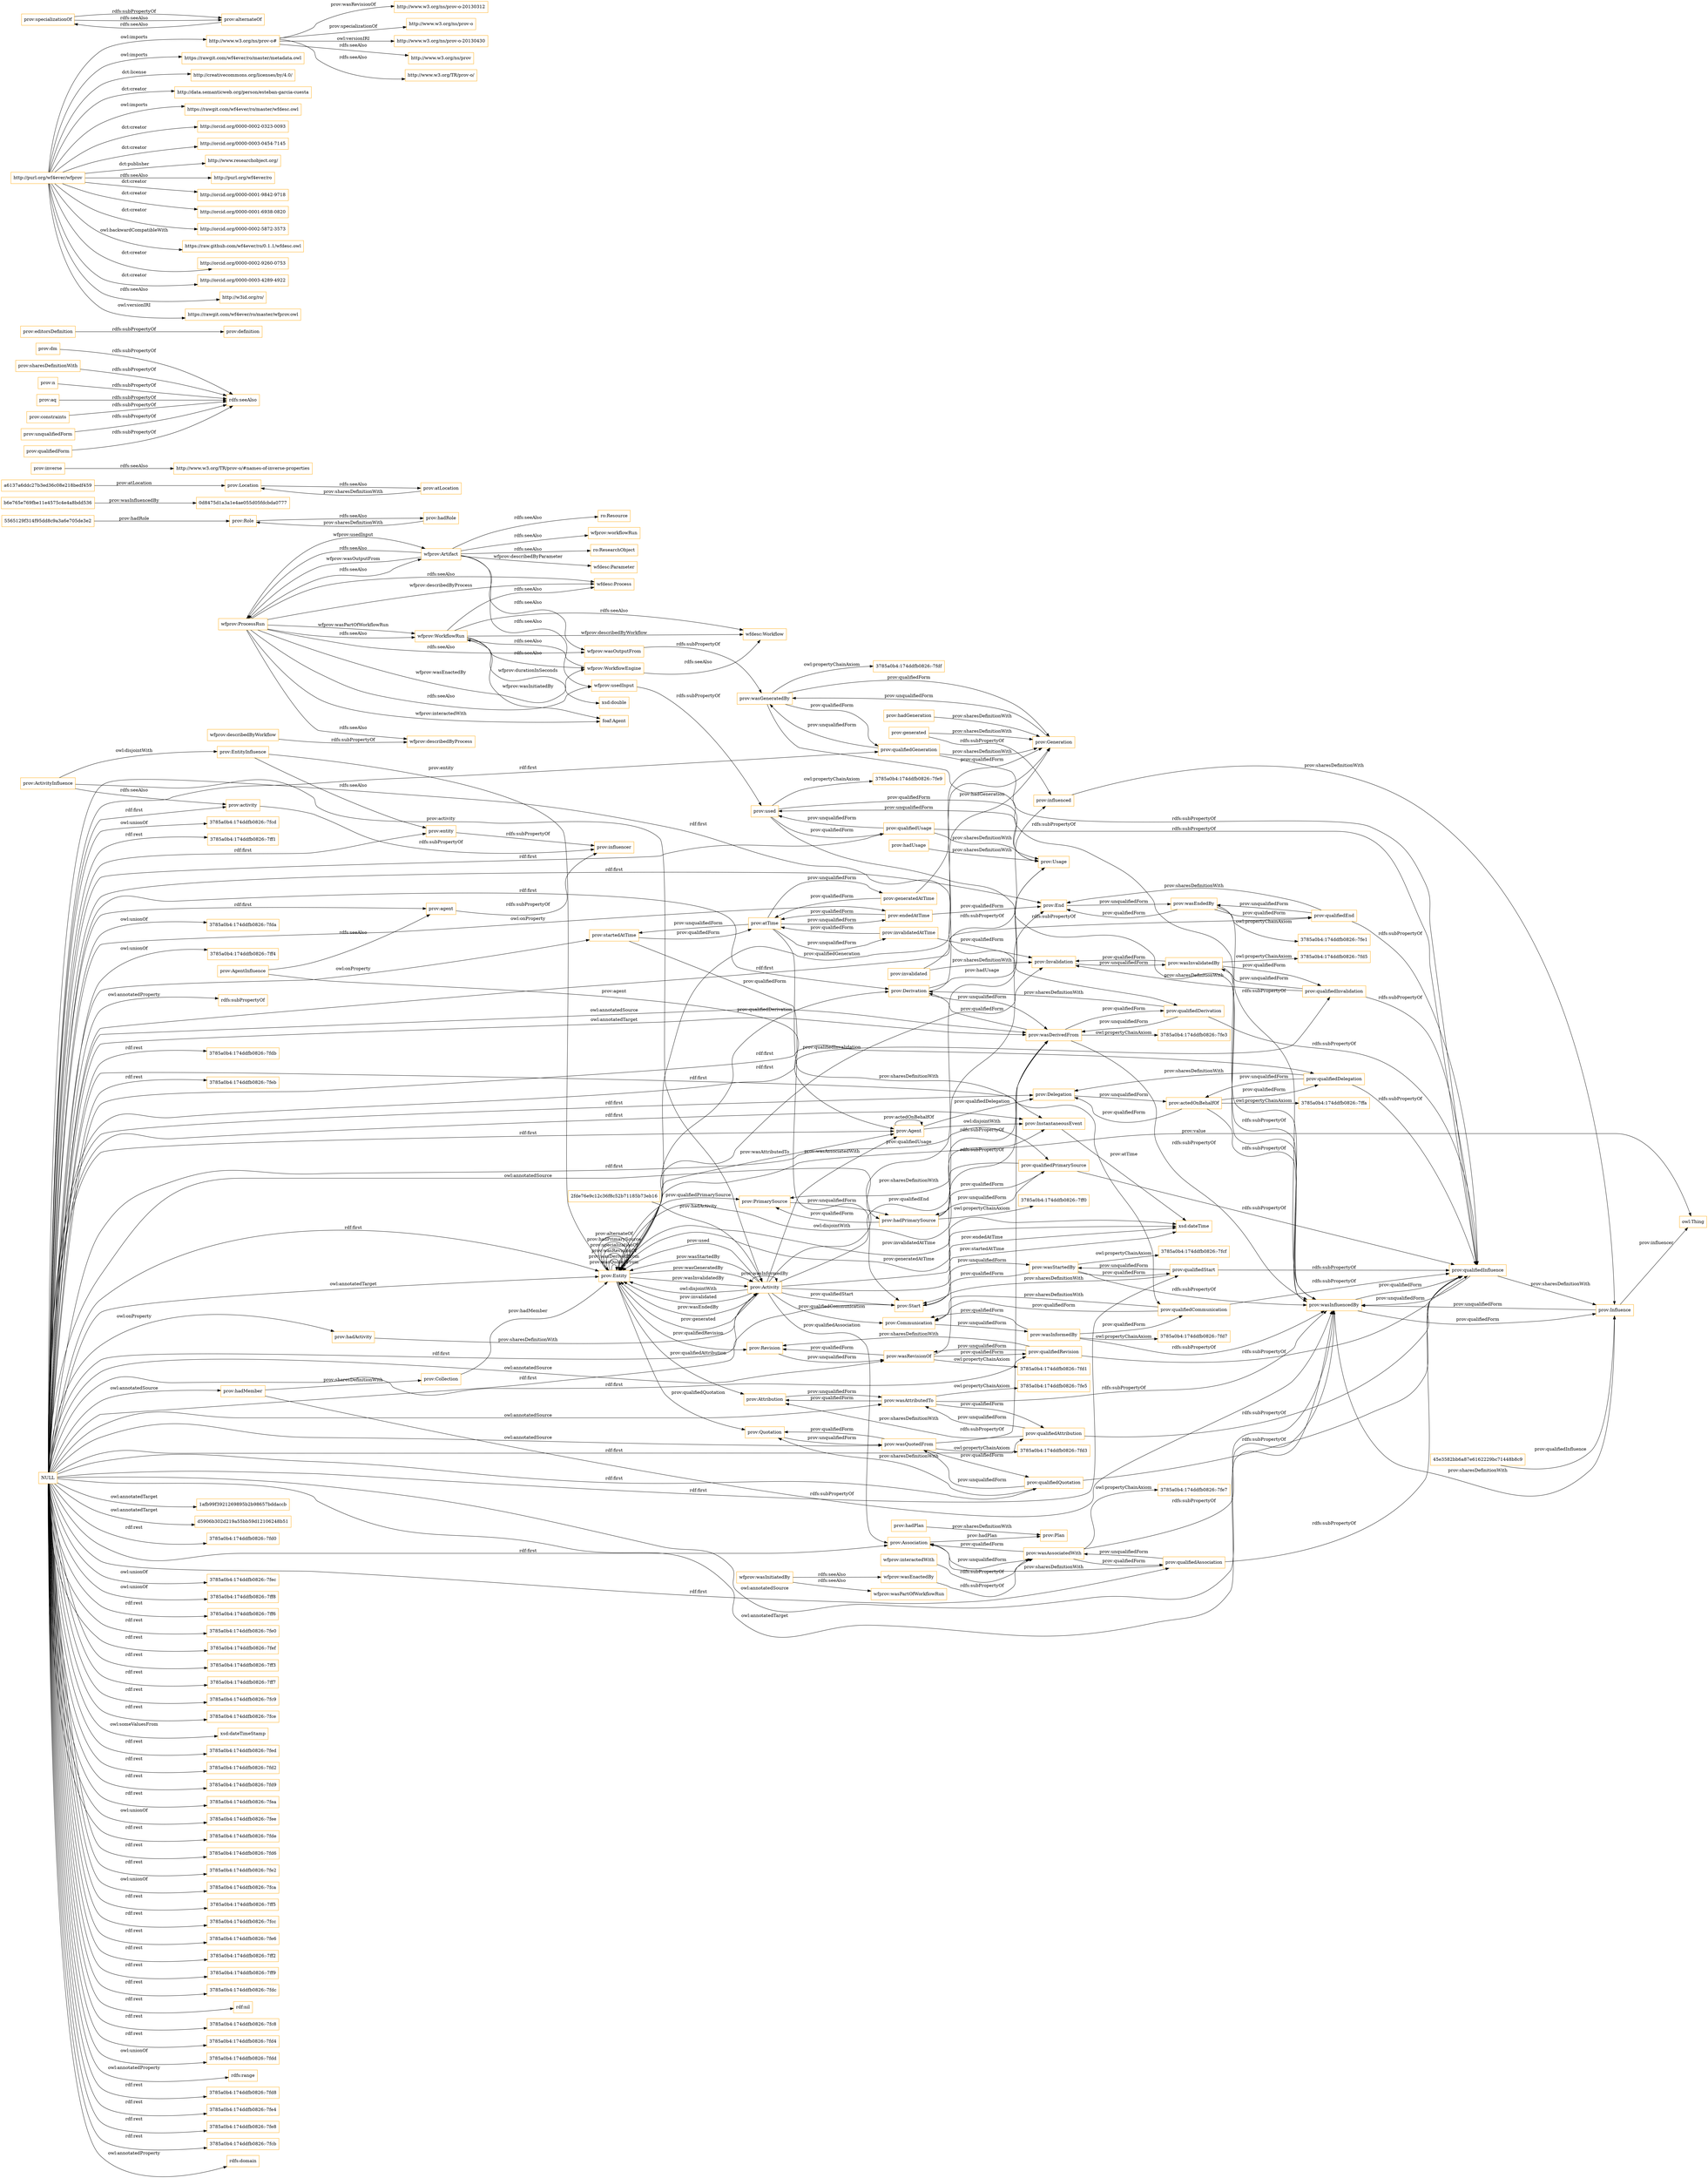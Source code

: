digraph ar2dtool_diagram { 
rankdir=LR;
size="1501"
node [shape = rectangle, color="orange"]; "wfprov:WorkflowRun" "wfprov:WorkflowEngine" "wfprov:ProcessRun" "wfprov:Artifact" "prov:Influence" "prov:End" "prov:Agent" "prov:Derivation" "prov:Role" "prov:Quotation" "prov:Collection" "prov:InstantaneousEvent" "45e3582bb6a87e6162229bc71448b8c9" "prov:Delegation" "prov:Invalidation" "b6e765e769fbe11e4575c4e4a8bdd536" "2fde76e9c12c36f8c52b71185b73eb16" "1afb99f3921269895b2b98657bddaccb" "prov:Usage" "prov:Attribution" "prov:PrimarySource" "owl:Thing" "prov:ActivityInfluence" "prov:Entity" "prov:Revision" "prov:Communication" "prov:Association" "prov:Start" "5565129f314f95dd8c9a3a6e705de3e2" "0d8475d1a3a1e4ae055d05fdcbda0777" "a6137a6ddc27b3ed36c08e218bedf459" "prov:Plan" "prov:EntityInfluence" "prov:Activity" "prov:Location" "prov:AgentInfluence" "d5906b302d219a55bb59d12106248b51" "prov:Generation" ; /*classes style*/
	"prov:qualifiedQuotation" -> "prov:wasQuotedFrom" [ label = "prov:unqualifiedForm" ];
	"prov:qualifiedQuotation" -> "prov:Quotation" [ label = "prov:sharesDefinitionWith" ];
	"prov:qualifiedQuotation" -> "prov:qualifiedInfluence" [ label = "rdfs:subPropertyOf" ];
	"prov:inverse" -> "http://www.w3.org/TR/prov-o/#names-of-inverse-properties" [ label = "rdfs:seeAlso" ];
	"prov:atLocation" -> "prov:Location" [ label = "prov:sharesDefinitionWith" ];
	"wfprov:ProcessRun" -> "wfprov:wasOutputFrom" [ label = "rdfs:seeAlso" ];
	"wfprov:ProcessRun" -> "wfprov:Artifact" [ label = "rdfs:seeAlso" ];
	"wfprov:ProcessRun" -> "wfprov:describedByProcess" [ label = "rdfs:seeAlso" ];
	"wfprov:ProcessRun" -> "wfprov:usedInput" [ label = "rdfs:seeAlso" ];
	"wfprov:ProcessRun" -> "wfdesc:Process" [ label = "rdfs:seeAlso" ];
	"wfprov:ProcessRun" -> "wfprov:WorkflowRun" [ label = "rdfs:seeAlso" ];
	"prov:Invalidation" -> "prov:wasInvalidatedBy" [ label = "prov:unqualifiedForm" ];
	"prov:Quotation" -> "prov:wasQuotedFrom" [ label = "prov:unqualifiedForm" ];
	"prov:Location" -> "prov:atLocation" [ label = "rdfs:seeAlso" ];
	"prov:Communication" -> "prov:wasInformedBy" [ label = "prov:unqualifiedForm" ];
	"prov:dm" -> "rdfs:seeAlso" [ label = "rdfs:subPropertyOf" ];
	"wfprov:Artifact" -> "ro:Resource" [ label = "rdfs:seeAlso" ];
	"wfprov:Artifact" -> "wfprov:wasOutputFrom" [ label = "rdfs:seeAlso" ];
	"wfprov:Artifact" -> "wfprov:workflowRun" [ label = "rdfs:seeAlso" ];
	"wfprov:Artifact" -> "wfprov:usedInput" [ label = "rdfs:seeAlso" ];
	"wfprov:Artifact" -> "ro:ResearchObject" [ label = "rdfs:seeAlso" ];
	"wfprov:Artifact" -> "wfprov:ProcessRun" [ label = "rdfs:seeAlso" ];
	"prov:ActivityInfluence" -> "prov:activity" [ label = "rdfs:seeAlso" ];
	"prov:ActivityInfluence" -> "prov:EntityInfluence" [ label = "owl:disjointWith" ];
	"prov:entity" -> "prov:influencer" [ label = "rdfs:subPropertyOf" ];
	"prov:qualifiedDelegation" -> "prov:Delegation" [ label = "prov:sharesDefinitionWith" ];
	"prov:qualifiedDelegation" -> "prov:actedOnBehalfOf" [ label = "prov:unqualifiedForm" ];
	"prov:qualifiedDelegation" -> "prov:qualifiedInfluence" [ label = "rdfs:subPropertyOf" ];
	"prov:used" -> "3785a0b4:174ddfb0826:-7fe9" [ label = "owl:propertyChainAxiom" ];
	"prov:used" -> "prov:wasInfluencedBy" [ label = "rdfs:subPropertyOf" ];
	"prov:used" -> "prov:Usage" [ label = "prov:qualifiedForm" ];
	"prov:used" -> "prov:qualifiedUsage" [ label = "prov:qualifiedForm" ];
	"prov:qualifiedStart" -> "prov:Start" [ label = "prov:sharesDefinitionWith" ];
	"prov:qualifiedStart" -> "prov:wasStartedBy" [ label = "prov:unqualifiedForm" ];
	"prov:qualifiedStart" -> "prov:qualifiedInfluence" [ label = "rdfs:subPropertyOf" ];
	"prov:qualifiedAssociation" -> "prov:Association" [ label = "prov:sharesDefinitionWith" ];
	"prov:qualifiedAssociation" -> "prov:wasAssociatedWith" [ label = "prov:unqualifiedForm" ];
	"prov:qualifiedAssociation" -> "prov:qualifiedInfluence" [ label = "rdfs:subPropertyOf" ];
	"prov:actedOnBehalfOf" -> "prov:qualifiedDelegation" [ label = "prov:qualifiedForm" ];
	"prov:actedOnBehalfOf" -> "3785a0b4:174ddfb0826:-7ffa" [ label = "owl:propertyChainAxiom" ];
	"prov:actedOnBehalfOf" -> "prov:Delegation" [ label = "prov:qualifiedForm" ];
	"prov:actedOnBehalfOf" -> "prov:wasInfluencedBy" [ label = "rdfs:subPropertyOf" ];
	"prov:qualifiedCommunication" -> "prov:Communication" [ label = "prov:sharesDefinitionWith" ];
	"prov:qualifiedCommunication" -> "prov:Communication" [ label = "prov:qualifiedForm" ];
	"prov:qualifiedCommunication" -> "prov:qualifiedInfluence" [ label = "rdfs:subPropertyOf" ];
	"prov:wasRevisionOf" -> "prov:Revision" [ label = "prov:qualifiedForm" ];
	"prov:wasRevisionOf" -> "prov:qualifiedRevision" [ label = "prov:qualifiedForm" ];
	"prov:wasRevisionOf" -> "prov:wasDerivedFrom" [ label = "rdfs:subPropertyOf" ];
	"prov:wasRevisionOf" -> "3785a0b4:174ddfb0826:-7fd1" [ label = "owl:propertyChainAxiom" ];
	"prov:editorsDefinition" -> "prov:definition" [ label = "rdfs:subPropertyOf" ];
	"prov:wasDerivedFrom" -> "prov:Derivation" [ label = "prov:qualifiedForm" ];
	"prov:wasDerivedFrom" -> "3785a0b4:174ddfb0826:-7fe3" [ label = "owl:propertyChainAxiom" ];
	"prov:wasDerivedFrom" -> "prov:qualifiedDerivation" [ label = "prov:qualifiedForm" ];
	"prov:wasDerivedFrom" -> "prov:wasInfluencedBy" [ label = "rdfs:subPropertyOf" ];
	"prov:wasEndedBy" -> "prov:qualifiedEnd" [ label = "prov:qualifiedForm" ];
	"prov:wasEndedBy" -> "prov:End" [ label = "prov:qualifiedForm" ];
	"prov:wasEndedBy" -> "3785a0b4:174ddfb0826:-7fe1" [ label = "owl:propertyChainAxiom" ];
	"prov:wasEndedBy" -> "prov:wasInfluencedBy" [ label = "rdfs:subPropertyOf" ];
	"prov:PrimarySource" -> "prov:hadPrimarySource" [ label = "prov:unqualifiedForm" ];
	"prov:wasAttributedTo" -> "3785a0b4:174ddfb0826:-7fe5" [ label = "owl:propertyChainAxiom" ];
	"prov:wasAttributedTo" -> "prov:Attribution" [ label = "prov:qualifiedForm" ];
	"prov:wasAttributedTo" -> "prov:wasInfluencedBy" [ label = "rdfs:subPropertyOf" ];
	"prov:wasAttributedTo" -> "prov:qualifiedAttribution" [ label = "prov:qualifiedForm" ];
	"prov:Role" -> "prov:hadRole" [ label = "rdfs:seeAlso" ];
	"prov:Attribution" -> "prov:wasAttributedTo" [ label = "prov:unqualifiedForm" ];
	"prov:hadPrimarySource" -> "prov:PrimarySource" [ label = "prov:qualifiedForm" ];
	"prov:hadPrimarySource" -> "prov:qualifiedPrimarySource" [ label = "prov:qualifiedForm" ];
	"prov:hadPrimarySource" -> "prov:wasDerivedFrom" [ label = "rdfs:subPropertyOf" ];
	"prov:hadPrimarySource" -> "3785a0b4:174ddfb0826:-7ff0" [ label = "owl:propertyChainAxiom" ];
	"prov:qualifiedPrimarySource" -> "prov:qualifiedInfluence" [ label = "rdfs:subPropertyOf" ];
	"prov:qualifiedPrimarySource" -> "prov:PrimarySource" [ label = "prov:sharesDefinitionWith" ];
	"prov:qualifiedPrimarySource" -> "prov:hadPrimarySource" [ label = "prov:unqualifiedForm" ];
	"prov:invalidated" -> "prov:influenced" [ label = "rdfs:subPropertyOf" ];
	"prov:invalidated" -> "prov:Invalidation" [ label = "prov:sharesDefinitionWith" ];
	"prov:generated" -> "prov:Generation" [ label = "prov:sharesDefinitionWith" ];
	"prov:generated" -> "prov:influenced" [ label = "rdfs:subPropertyOf" ];
	"prov:Delegation" -> "prov:actedOnBehalfOf" [ label = "prov:unqualifiedForm" ];
	"prov:Derivation" -> "prov:wasDerivedFrom" [ label = "prov:unqualifiedForm" ];
	"prov:Association" -> "prov:wasAssociatedWith" [ label = "prov:unqualifiedForm" ];
	"prov:qualifiedDerivation" -> "prov:wasDerivedFrom" [ label = "prov:unqualifiedForm" ];
	"prov:qualifiedDerivation" -> "prov:qualifiedInfluence" [ label = "rdfs:subPropertyOf" ];
	"prov:qualifiedDerivation" -> "prov:Derivation" [ label = "prov:sharesDefinitionWith" ];
	"prov:End" -> "prov:wasEndedBy" [ label = "prov:unqualifiedForm" ];
	"prov:wasInfluencedBy" -> "prov:Influence" [ label = "prov:sharesDefinitionWith" ];
	"prov:wasInfluencedBy" -> "prov:Influence" [ label = "prov:qualifiedForm" ];
	"prov:wasInfluencedBy" -> "prov:qualifiedInfluence" [ label = "prov:qualifiedForm" ];
	"prov:hadPlan" -> "prov:Plan" [ label = "prov:sharesDefinitionWith" ];
	"prov:Usage" -> "prov:used" [ label = "prov:unqualifiedForm" ];
	"prov:hadUsage" -> "prov:Usage" [ label = "prov:sharesDefinitionWith" ];
	"prov:hadMember" -> "prov:Collection" [ label = "prov:sharesDefinitionWith" ];
	"prov:hadMember" -> "prov:wasInfluencedBy" [ label = "rdfs:subPropertyOf" ];
	"prov:Agent" -> "prov:InstantaneousEvent" [ label = "owl:disjointWith" ];
	"prov:agent" -> "prov:influencer" [ label = "rdfs:subPropertyOf" ];
	"prov:hadGeneration" -> "prov:Generation" [ label = "prov:sharesDefinitionWith" ];
	"wfprov:usedInput" -> "prov:used" [ label = "rdfs:subPropertyOf" ];
	"wfprov:wasOutputFrom" -> "prov:wasGeneratedBy" [ label = "rdfs:subPropertyOf" ];
	"prov:Start" -> "prov:wasStartedBy" [ label = "prov:unqualifiedForm" ];
	"prov:Revision" -> "prov:wasRevisionOf" [ label = "prov:unqualifiedForm" ];
	"prov:qualifiedGeneration" -> "prov:wasGeneratedBy" [ label = "prov:unqualifiedForm" ];
	"prov:qualifiedGeneration" -> "prov:qualifiedInfluence" [ label = "rdfs:subPropertyOf" ];
	"prov:qualifiedGeneration" -> "prov:Generation" [ label = "prov:sharesDefinitionWith" ];
	"NULL" -> "3785a0b4:174ddfb0826:-7fec" [ label = "owl:unionOf" ];
	"NULL" -> "3785a0b4:174ddfb0826:-7ff8" [ label = "owl:unionOf" ];
	"NULL" -> "prov:Start" [ label = "rdf:first" ];
	"NULL" -> "prov:qualifiedRevision" [ label = "rdf:first" ];
	"NULL" -> "3785a0b4:174ddfb0826:-7ff6" [ label = "rdf:rest" ];
	"NULL" -> "prov:qualifiedStart" [ label = "rdf:first" ];
	"NULL" -> "3785a0b4:174ddfb0826:-7fe0" [ label = "rdf:rest" ];
	"NULL" -> "3785a0b4:174ddfb0826:-7fef" [ label = "rdf:rest" ];
	"NULL" -> "prov:startedAtTime" [ label = "owl:onProperty" ];
	"NULL" -> "prov:wasInfluencedBy" [ label = "owl:annotatedTarget" ];
	"NULL" -> "3785a0b4:174ddfb0826:-7ff3" [ label = "rdf:rest" ];
	"NULL" -> "prov:hadMember" [ label = "owl:annotatedSource" ];
	"NULL" -> "prov:Derivation" [ label = "rdf:first" ];
	"NULL" -> "3785a0b4:174ddfb0826:-7ff7" [ label = "rdf:rest" ];
	"NULL" -> "prov:qualifiedAssociation" [ label = "rdf:first" ];
	"NULL" -> "3785a0b4:174ddfb0826:-7fc9" [ label = "rdf:rest" ];
	"NULL" -> "1afb99f3921269895b2b98657bddaccb" [ label = "owl:annotatedTarget" ];
	"NULL" -> "3785a0b4:174ddfb0826:-7fce" [ label = "rdf:rest" ];
	"NULL" -> "xsd:dateTimeStamp" [ label = "owl:someValuesFrom" ];
	"NULL" -> "3785a0b4:174ddfb0826:-7fed" [ label = "rdf:rest" ];
	"NULL" -> "3785a0b4:174ddfb0826:-7fd2" [ label = "rdf:rest" ];
	"NULL" -> "3785a0b4:174ddfb0826:-7fd9" [ label = "rdf:rest" ];
	"NULL" -> "prov:wasDerivedFrom" [ label = "owl:annotatedSource" ];
	"NULL" -> "3785a0b4:174ddfb0826:-7fea" [ label = "rdf:rest" ];
	"NULL" -> "prov:wasInfluencedBy" [ label = "owl:annotatedSource" ];
	"NULL" -> "3785a0b4:174ddfb0826:-7fee" [ label = "owl:unionOf" ];
	"NULL" -> "prov:qualifiedCommunication" [ label = "rdf:first" ];
	"NULL" -> "3785a0b4:174ddfb0826:-7fde" [ label = "rdf:rest" ];
	"NULL" -> "prov:wasDerivedFrom" [ label = "owl:annotatedTarget" ];
	"NULL" -> "prov:endedAtTime" [ label = "owl:onProperty" ];
	"NULL" -> "3785a0b4:174ddfb0826:-7fd6" [ label = "rdf:rest" ];
	"NULL" -> "3785a0b4:174ddfb0826:-7fe2" [ label = "rdf:rest" ];
	"NULL" -> "prov:qualifiedPrimarySource" [ label = "rdf:first" ];
	"NULL" -> "3785a0b4:174ddfb0826:-7fca" [ label = "owl:unionOf" ];
	"NULL" -> "3785a0b4:174ddfb0826:-7ff5" [ label = "rdf:rest" ];
	"NULL" -> "3785a0b4:174ddfb0826:-7fcc" [ label = "rdf:rest" ];
	"NULL" -> "prov:wasAttributedTo" [ label = "owl:annotatedSource" ];
	"NULL" -> "3785a0b4:174ddfb0826:-7fe6" [ label = "rdf:rest" ];
	"NULL" -> "prov:Entity" [ label = "rdf:first" ];
	"NULL" -> "3785a0b4:174ddfb0826:-7ff2" [ label = "rdf:rest" ];
	"NULL" -> "prov:entity" [ label = "rdf:first" ];
	"NULL" -> "prov:qualifiedUsage" [ label = "rdf:first" ];
	"NULL" -> "3785a0b4:174ddfb0826:-7ff9" [ label = "rdf:rest" ];
	"NULL" -> "prov:Delegation" [ label = "rdf:first" ];
	"NULL" -> "prov:Entity" [ label = "owl:annotatedTarget" ];
	"NULL" -> "prov:wasQuotedFrom" [ label = "owl:annotatedSource" ];
	"NULL" -> "3785a0b4:174ddfb0826:-7fdc" [ label = "rdf:rest" ];
	"NULL" -> "rdf:nil" [ label = "rdf:rest" ];
	"NULL" -> "3785a0b4:174ddfb0826:-7fc8" [ label = "rdf:rest" ];
	"NULL" -> "prov:qualifiedInvalidation" [ label = "rdf:first" ];
	"NULL" -> "3785a0b4:174ddfb0826:-7fd4" [ label = "rdf:rest" ];
	"NULL" -> "prov:agent" [ label = "rdf:first" ];
	"NULL" -> "prov:qualifiedEnd" [ label = "rdf:first" ];
	"NULL" -> "3785a0b4:174ddfb0826:-7fdd" [ label = "owl:unionOf" ];
	"NULL" -> "rdfs:range" [ label = "owl:annotatedProperty" ];
	"NULL" -> "prov:Activity" [ label = "rdf:first" ];
	"NULL" -> "prov:End" [ label = "rdf:first" ];
	"NULL" -> "prov:Association" [ label = "rdf:first" ];
	"NULL" -> "3785a0b4:174ddfb0826:-7fd8" [ label = "rdf:rest" ];
	"NULL" -> "prov:activity" [ label = "rdf:first" ];
	"NULL" -> "3785a0b4:174ddfb0826:-7fe4" [ label = "rdf:rest" ];
	"NULL" -> "prov:InstantaneousEvent" [ label = "rdf:first" ];
	"NULL" -> "prov:qualifiedDelegation" [ label = "rdf:first" ];
	"NULL" -> "prov:qualifiedDerivation" [ label = "rdf:first" ];
	"NULL" -> "3785a0b4:174ddfb0826:-7fe8" [ label = "rdf:rest" ];
	"NULL" -> "prov:qualifiedGeneration" [ label = "rdf:first" ];
	"NULL" -> "prov:wasRevisionOf" [ label = "owl:annotatedSource" ];
	"NULL" -> "prov:qualifiedAttribution" [ label = "rdf:first" ];
	"NULL" -> "3785a0b4:174ddfb0826:-7fcb" [ label = "rdf:rest" ];
	"NULL" -> "rdfs:domain" [ label = "owl:annotatedProperty" ];
	"NULL" -> "prov:hadActivity" [ label = "owl:onProperty" ];
	"NULL" -> "prov:hadPrimarySource" [ label = "owl:annotatedSource" ];
	"NULL" -> "3785a0b4:174ddfb0826:-7fcd" [ label = "owl:unionOf" ];
	"NULL" -> "d5906b302d219a55bb59d12106248b51" [ label = "owl:annotatedTarget" ];
	"NULL" -> "3785a0b4:174ddfb0826:-7ff1" [ label = "rdf:rest" ];
	"NULL" -> "3785a0b4:174ddfb0826:-7ff4" [ label = "owl:unionOf" ];
	"NULL" -> "3785a0b4:174ddfb0826:-7fda" [ label = "owl:unionOf" ];
	"NULL" -> "3785a0b4:174ddfb0826:-7fdb" [ label = "rdf:rest" ];
	"NULL" -> "rdfs:subPropertyOf" [ label = "owl:annotatedProperty" ];
	"NULL" -> "prov:Agent" [ label = "rdf:first" ];
	"NULL" -> "3785a0b4:174ddfb0826:-7feb" [ label = "rdf:rest" ];
	"NULL" -> "3785a0b4:174ddfb0826:-7fd0" [ label = "rdf:rest" ];
	"NULL" -> "prov:qualifiedQuotation" [ label = "rdf:first" ];
	"prov:influenced" -> "prov:Influence" [ label = "prov:sharesDefinitionWith" ];
	"prov:EntityInfluence" -> "prov:entity" [ label = "rdfs:seeAlso" ];
	"wfprov:interactedWith" -> "prov:wasAssociatedWith" [ label = "rdfs:subPropertyOf" ];
	"prov:hadActivity" -> "prov:Activity" [ label = "prov:sharesDefinitionWith" ];
	"wfprov:WorkflowRun" -> "wfprov:WorkflowEngine" [ label = "rdfs:seeAlso" ];
	"wfprov:WorkflowRun" -> "wfdesc:Workflow" [ label = "rdfs:seeAlso" ];
	"wfprov:WorkflowRun" -> "wfdesc:Process" [ label = "rdfs:seeAlso" ];
	"prov:sharesDefinitionWith" -> "rdfs:seeAlso" [ label = "rdfs:subPropertyOf" ];
	"prov:qualifiedInvalidation" -> "prov:Invalidation" [ label = "prov:sharesDefinitionWith" ];
	"prov:qualifiedInvalidation" -> "prov:wasInvalidatedBy" [ label = "prov:unqualifiedForm" ];
	"prov:qualifiedInvalidation" -> "prov:qualifiedInfluence" [ label = "rdfs:subPropertyOf" ];
	"prov:startedAtTime" -> "prov:Start" [ label = "prov:qualifiedForm" ];
	"prov:startedAtTime" -> "prov:atTime" [ label = "prov:qualifiedForm" ];
	"prov:wasAssociatedWith" -> "3785a0b4:174ddfb0826:-7fe7" [ label = "owl:propertyChainAxiom" ];
	"prov:wasAssociatedWith" -> "prov:Association" [ label = "prov:qualifiedForm" ];
	"prov:wasAssociatedWith" -> "prov:wasInfluencedBy" [ label = "rdfs:subPropertyOf" ];
	"prov:wasAssociatedWith" -> "prov:qualifiedAssociation" [ label = "prov:qualifiedForm" ];
	"prov:endedAtTime" -> "prov:End" [ label = "prov:qualifiedForm" ];
	"prov:endedAtTime" -> "prov:atTime" [ label = "prov:qualifiedForm" ];
	"wfprov:wasInitiatedBy" -> "wfprov:wasPartOfWorkflowRun" [ label = "rdfs:seeAlso" ];
	"wfprov:wasInitiatedBy" -> "wfprov:wasEnactedBy" [ label = "rdfs:seeAlso" ];
	"prov:AgentInfluence" -> "prov:agent" [ label = "rdfs:seeAlso" ];
	"prov:hadRole" -> "prov:Role" [ label = "prov:sharesDefinitionWith" ];
	"prov:activity" -> "prov:influencer" [ label = "rdfs:subPropertyOf" ];
	"prov:qualifiedInfluence" -> "prov:wasInfluencedBy" [ label = "prov:unqualifiedForm" ];
	"prov:qualifiedInfluence" -> "prov:Influence" [ label = "prov:sharesDefinitionWith" ];
	"wfprov:wasEnactedBy" -> "prov:wasAssociatedWith" [ label = "rdfs:subPropertyOf" ];
	"prov:wasQuotedFrom" -> "prov:wasDerivedFrom" [ label = "rdfs:subPropertyOf" ];
	"prov:wasQuotedFrom" -> "prov:qualifiedQuotation" [ label = "prov:qualifiedForm" ];
	"prov:wasQuotedFrom" -> "prov:Quotation" [ label = "prov:qualifiedForm" ];
	"prov:wasQuotedFrom" -> "3785a0b4:174ddfb0826:-7fd3" [ label = "owl:propertyChainAxiom" ];
	"prov:n" -> "rdfs:seeAlso" [ label = "rdfs:subPropertyOf" ];
	"prov:wasInformedBy" -> "3785a0b4:174ddfb0826:-7fd7" [ label = "owl:propertyChainAxiom" ];
	"prov:wasInformedBy" -> "prov:wasInfluencedBy" [ label = "rdfs:subPropertyOf" ];
	"prov:wasInformedBy" -> "prov:qualifiedCommunication" [ label = "prov:qualifiedForm" ];
	"prov:wasInformedBy" -> "prov:Communication" [ label = "prov:qualifiedForm" ];
	"prov:aq" -> "rdfs:seeAlso" [ label = "rdfs:subPropertyOf" ];
	"prov:atTime" -> "prov:invalidatedAtTime" [ label = "prov:unqualifiedForm" ];
	"prov:atTime" -> "prov:startedAtTime" [ label = "prov:unqualifiedForm" ];
	"prov:atTime" -> "prov:generatedAtTime" [ label = "prov:unqualifiedForm" ];
	"prov:atTime" -> "prov:endedAtTime" [ label = "prov:unqualifiedForm" ];
	"prov:atTime" -> "prov:InstantaneousEvent" [ label = "prov:sharesDefinitionWith" ];
	"prov:constraints" -> "rdfs:seeAlso" [ label = "rdfs:subPropertyOf" ];
	"http://www.w3.org/ns/prov-o#" -> "http://www.w3.org/ns/prov-o-20130312" [ label = "prov:wasRevisionOf" ];
	"http://www.w3.org/ns/prov-o#" -> "http://www.w3.org/ns/prov-o" [ label = "prov:specializationOf" ];
	"http://www.w3.org/ns/prov-o#" -> "http://www.w3.org/ns/prov-o-20130430" [ label = "owl:versionIRI" ];
	"http://www.w3.org/ns/prov-o#" -> "http://www.w3.org/ns/prov" [ label = "rdfs:seeAlso" ];
	"http://www.w3.org/ns/prov-o#" -> "http://www.w3.org/TR/prov-o/" [ label = "rdfs:seeAlso" ];
	"prov:qualifiedEnd" -> "prov:qualifiedInfluence" [ label = "rdfs:subPropertyOf" ];
	"prov:qualifiedEnd" -> "prov:wasEndedBy" [ label = "prov:unqualifiedForm" ];
	"prov:qualifiedEnd" -> "prov:End" [ label = "prov:sharesDefinitionWith" ];
	"http://purl.org/wf4ever/wfprov" -> "https://rawgit.com/wf4ever/ro/master/metadata.owl" [ label = "owl:imports" ];
	"http://purl.org/wf4ever/wfprov" -> "http://creativecommons.org/licenses/by/4.0/" [ label = "dct:license" ];
	"http://purl.org/wf4ever/wfprov" -> "http://data.semanticweb.org/person/esteban-garcia-cuesta" [ label = "dct:creator" ];
	"http://purl.org/wf4ever/wfprov" -> "https://rawgit.com/wf4ever/ro/master/wfdesc.owl" [ label = "owl:imports" ];
	"http://purl.org/wf4ever/wfprov" -> "http://orcid.org/0000-0002-0323-0093" [ label = "dct:creator" ];
	"http://purl.org/wf4ever/wfprov" -> "http://orcid.org/0000-0003-0454-7145" [ label = "dct:creator" ];
	"http://purl.org/wf4ever/wfprov" -> "http://www.researchobject.org/" [ label = "dct:publisher" ];
	"http://purl.org/wf4ever/wfprov" -> "http://purl.org/wf4ever/ro" [ label = "rdfs:seeAlso" ];
	"http://purl.org/wf4ever/wfprov" -> "http://orcid.org/0000-0001-9842-9718" [ label = "dct:creator" ];
	"http://purl.org/wf4ever/wfprov" -> "http://orcid.org/0000-0001-6938-0820" [ label = "dct:creator" ];
	"http://purl.org/wf4ever/wfprov" -> "http://orcid.org/0000-0002-5872-3573" [ label = "dct:creator" ];
	"http://purl.org/wf4ever/wfprov" -> "https://raw.github.com/wf4ever/ro/0.1.1/wfdesc.owl" [ label = "owl:backwardCompatibleWith" ];
	"http://purl.org/wf4ever/wfprov" -> "http://www.w3.org/ns/prov-o#" [ label = "owl:imports" ];
	"http://purl.org/wf4ever/wfprov" -> "http://orcid.org/0000-0002-9260-0753" [ label = "dct:creator" ];
	"http://purl.org/wf4ever/wfprov" -> "http://orcid.org/0000-0003-4289-4922" [ label = "dct:creator" ];
	"http://purl.org/wf4ever/wfprov" -> "http://w3id.org/ro/" [ label = "rdfs:seeAlso" ];
	"http://purl.org/wf4ever/wfprov" -> "https://rawgit.com/wf4ever/ro/master/wfprov.owl" [ label = "owl:versionIRI" ];
	"prov:qualifiedUsage" -> "prov:qualifiedInfluence" [ label = "rdfs:subPropertyOf" ];
	"prov:qualifiedUsage" -> "prov:Usage" [ label = "prov:sharesDefinitionWith" ];
	"prov:qualifiedUsage" -> "prov:used" [ label = "prov:unqualifiedForm" ];
	"prov:Influence" -> "prov:wasInfluencedBy" [ label = "prov:unqualifiedForm" ];
	"prov:Generation" -> "prov:wasGeneratedBy" [ label = "prov:unqualifiedForm" ];
	"prov:qualifiedAttribution" -> "prov:qualifiedInfluence" [ label = "rdfs:subPropertyOf" ];
	"prov:qualifiedAttribution" -> "prov:wasAttributedTo" [ label = "prov:unqualifiedForm" ];
	"prov:qualifiedAttribution" -> "prov:Attribution" [ label = "prov:sharesDefinitionWith" ];
	"prov:wasStartedBy" -> "prov:qualifiedStart" [ label = "prov:qualifiedForm" ];
	"prov:wasStartedBy" -> "3785a0b4:174ddfb0826:-7fcf" [ label = "owl:propertyChainAxiom" ];
	"prov:wasStartedBy" -> "prov:wasInfluencedBy" [ label = "rdfs:subPropertyOf" ];
	"prov:wasStartedBy" -> "prov:Start" [ label = "prov:qualifiedForm" ];
	"prov:invalidatedAtTime" -> "prov:atTime" [ label = "prov:qualifiedForm" ];
	"prov:invalidatedAtTime" -> "prov:Invalidation" [ label = "prov:qualifiedForm" ];
	"prov:Entity" -> "prov:InstantaneousEvent" [ label = "owl:disjointWith" ];
	"prov:wasGeneratedBy" -> "prov:wasInfluencedBy" [ label = "rdfs:subPropertyOf" ];
	"prov:wasGeneratedBy" -> "prov:Generation" [ label = "prov:qualifiedForm" ];
	"prov:wasGeneratedBy" -> "3785a0b4:174ddfb0826:-7fdf" [ label = "owl:propertyChainAxiom" ];
	"prov:wasGeneratedBy" -> "prov:qualifiedGeneration" [ label = "prov:qualifiedForm" ];
	"prov:specializationOf" -> "prov:alternateOf" [ label = "rdfs:subPropertyOf" ];
	"prov:specializationOf" -> "prov:alternateOf" [ label = "rdfs:seeAlso" ];
	"prov:unqualifiedForm" -> "rdfs:seeAlso" [ label = "rdfs:subPropertyOf" ];
	"prov:wasInvalidatedBy" -> "3785a0b4:174ddfb0826:-7fd5" [ label = "owl:propertyChainAxiom" ];
	"prov:wasInvalidatedBy" -> "prov:wasInfluencedBy" [ label = "rdfs:subPropertyOf" ];
	"prov:wasInvalidatedBy" -> "prov:qualifiedInvalidation" [ label = "prov:qualifiedForm" ];
	"prov:wasInvalidatedBy" -> "prov:Invalidation" [ label = "prov:qualifiedForm" ];
	"wfprov:WorkflowEngine" -> "wfprov:WorkflowRun" [ label = "rdfs:seeAlso" ];
	"wfprov:WorkflowEngine" -> "wfdesc:Workflow" [ label = "rdfs:seeAlso" ];
	"prov:qualifiedForm" -> "rdfs:seeAlso" [ label = "rdfs:subPropertyOf" ];
	"wfprov:describedByWorkflow" -> "wfprov:describedByProcess" [ label = "rdfs:subPropertyOf" ];
	"prov:qualifiedRevision" -> "prov:qualifiedInfluence" [ label = "rdfs:subPropertyOf" ];
	"prov:qualifiedRevision" -> "prov:wasRevisionOf" [ label = "prov:unqualifiedForm" ];
	"prov:qualifiedRevision" -> "prov:Revision" [ label = "prov:sharesDefinitionWith" ];
	"prov:Activity" -> "prov:Entity" [ label = "owl:disjointWith" ];
	"prov:generatedAtTime" -> "prov:atTime" [ label = "prov:qualifiedForm" ];
	"prov:generatedAtTime" -> "prov:Generation" [ label = "prov:qualifiedForm" ];
	"prov:alternateOf" -> "prov:specializationOf" [ label = "rdfs:seeAlso" ];
	"prov:Activity" -> "prov:Agent" [ label = "prov:wasAssociatedWith" ];
	"prov:Activity" -> "prov:Association" [ label = "prov:qualifiedAssociation" ];
	"prov:Association" -> "prov:Plan" [ label = "prov:hadPlan" ];
	"prov:Entity" -> "prov:Invalidation" [ label = "prov:qualifiedInvalidation" ];
	"b6e765e769fbe11e4575c4e4a8bdd536" -> "0d8475d1a3a1e4ae055d05fdcbda0777" [ label = "prov:wasInfluencedBy" ];
	"wfprov:ProcessRun" -> "wfprov:WorkflowEngine" [ label = "wfprov:wasEnactedBy" ];
	"prov:Activity" -> "prov:Usage" [ label = "prov:qualifiedUsage" ];
	"prov:Activity" -> "prov:Activity" [ label = "prov:wasInformedBy" ];
	"prov:Activity" -> "prov:Entity" [ label = "prov:invalidated" ];
	"prov:Derivation" -> "prov:Usage" [ label = "prov:hadUsage" ];
	"prov:Activity" -> "xsd:dateTime" [ label = "prov:startedAtTime" ];
	"wfprov:Artifact" -> "wfprov:ProcessRun" [ label = "wfprov:wasOutputFrom" ];
	"prov:Entity" -> "prov:Entity" [ label = "prov:wasQuotedFrom" ];
	"prov:Activity" -> "prov:Communication" [ label = "prov:qualifiedCommunication" ];
	"prov:Agent" -> "prov:Agent" [ label = "prov:actedOnBehalfOf" ];
	"prov:Derivation" -> "prov:Generation" [ label = "prov:hadGeneration" ];
	"wfprov:WorkflowRun" -> "foaf:Agent" [ label = "wfprov:wasInitiatedBy" ];
	"prov:Agent" -> "prov:Delegation" [ label = "prov:qualifiedDelegation" ];
	"prov:Entity" -> "prov:Activity" [ label = "prov:wasGeneratedBy" ];
	"prov:Activity" -> "prov:End" [ label = "prov:qualifiedEnd" ];
	"prov:Activity" -> "prov:Entity" [ label = "prov:wasEndedBy" ];
	"prov:Entity" -> "prov:Entity" [ label = "prov:wasDerivedFrom" ];
	"45e3582bb6a87e6162229bc71448b8c9" -> "prov:Influence" [ label = "prov:qualifiedInfluence" ];
	"wfprov:Artifact" -> "wfdesc:Parameter" [ label = "wfprov:describedByParameter" ];
	"wfprov:ProcessRun" -> "wfprov:WorkflowRun" [ label = "wfprov:wasPartOfWorkflowRun" ];
	"prov:Entity" -> "xsd:dateTime" [ label = "prov:invalidatedAtTime" ];
	"prov:Entity" -> "prov:Entity" [ label = "prov:wasRevisionOf" ];
	"wfprov:ProcessRun" -> "wfdesc:Process" [ label = "wfprov:describedByProcess" ];
	"wfprov:ProcessRun" -> "foaf:Agent" [ label = "wfprov:interactedWith" ];
	"prov:Entity" -> "prov:Agent" [ label = "prov:wasAttributedTo" ];
	"prov:EntityInfluence" -> "prov:Entity" [ label = "prov:entity" ];
	"prov:Entity" -> "prov:PrimarySource" [ label = "prov:qualifiedPrimarySource" ];
	"2fde76e9c12c36f8c52b71185b73eb16" -> "prov:Activity" [ label = "prov:hadActivity" ];
	"5565129f314f95dd8c9a3a6e705de3e2" -> "prov:Role" [ label = "prov:hadRole" ];
	"wfprov:WorkflowRun" -> "wfdesc:Workflow" [ label = "wfprov:describedByWorkflow" ];
	"prov:Entity" -> "xsd:dateTime" [ label = "prov:generatedAtTime" ];
	"prov:Entity" -> "prov:Revision" [ label = "prov:qualifiedRevision" ];
	"prov:Entity" -> "prov:Attribution" [ label = "prov:qualifiedAttribution" ];
	"prov:Activity" -> "prov:Entity" [ label = "prov:generated" ];
	"prov:Entity" -> "prov:Derivation" [ label = "prov:qualifiedDerivation" ];
	"prov:Entity" -> "prov:Quotation" [ label = "prov:qualifiedQuotation" ];
	"prov:Entity" -> "prov:Entity" [ label = "prov:specializationOf" ];
	"wfprov:ProcessRun" -> "wfprov:Artifact" [ label = "wfprov:usedInput" ];
	"prov:Activity" -> "xsd:dateTime" [ label = "prov:endedAtTime" ];
	"prov:Influence" -> "owl:Thing" [ label = "prov:influencer" ];
	"prov:Activity" -> "prov:Start" [ label = "prov:qualifiedStart" ];
	"prov:InstantaneousEvent" -> "xsd:dateTime" [ label = "prov:atTime" ];
	"prov:Entity" -> "owl:Thing" [ label = "prov:value" ];
	"prov:ActivityInfluence" -> "prov:Activity" [ label = "prov:activity" ];
	"a6137a6ddc27b3ed36c08e218bedf459" -> "prov:Location" [ label = "prov:atLocation" ];
	"wfprov:WorkflowRun" -> "xsd:double" [ label = "wfprov:durationInSeconds" ];
	"prov:Collection" -> "prov:Entity" [ label = "prov:hadMember" ];
	"prov:Activity" -> "prov:Entity" [ label = "prov:used" ];
	"prov:Entity" -> "prov:Generation" [ label = "prov:qualifiedGeneration" ];
	"prov:Entity" -> "prov:Entity" [ label = "prov:hadPrimarySource" ];
	"prov:Entity" -> "prov:Entity" [ label = "prov:alternateOf" ];
	"prov:Activity" -> "prov:Entity" [ label = "prov:wasStartedBy" ];
	"prov:AgentInfluence" -> "prov:Agent" [ label = "prov:agent" ];
	"prov:Entity" -> "prov:Activity" [ label = "prov:wasInvalidatedBy" ];

}
